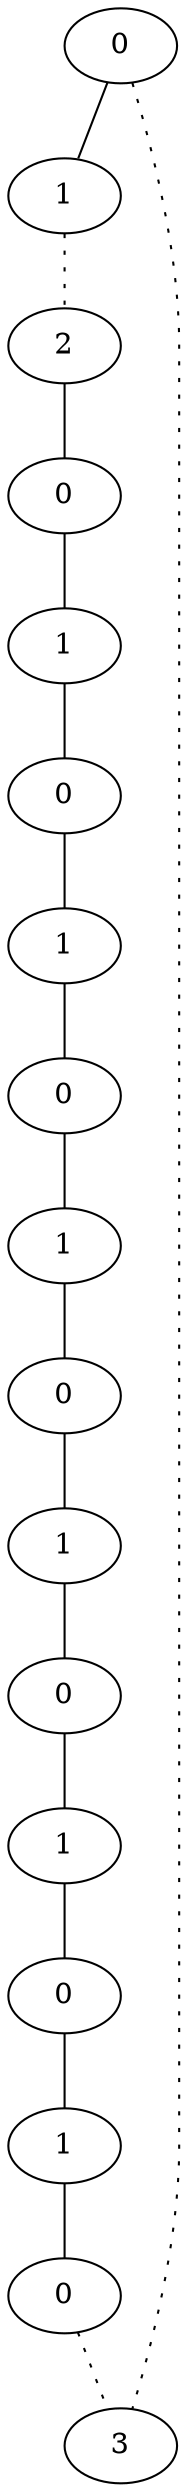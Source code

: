 graph {
a0[label=0];
a1[label=1];
a2[label=2];
a3[label=0];
a4[label=1];
a5[label=0];
a6[label=1];
a7[label=0];
a8[label=1];
a9[label=0];
a10[label=1];
a11[label=0];
a12[label=1];
a13[label=0];
a14[label=1];
a15[label=0];
a16[label=3];
a0 -- a1;
a0 -- a16 [style=dotted];
a1 -- a2 [style=dotted];
a2 -- a3;
a3 -- a4;
a4 -- a5;
a5 -- a6;
a6 -- a7;
a7 -- a8;
a8 -- a9;
a9 -- a10;
a10 -- a11;
a11 -- a12;
a12 -- a13;
a13 -- a14;
a14 -- a15;
a15 -- a16 [style=dotted];
}
